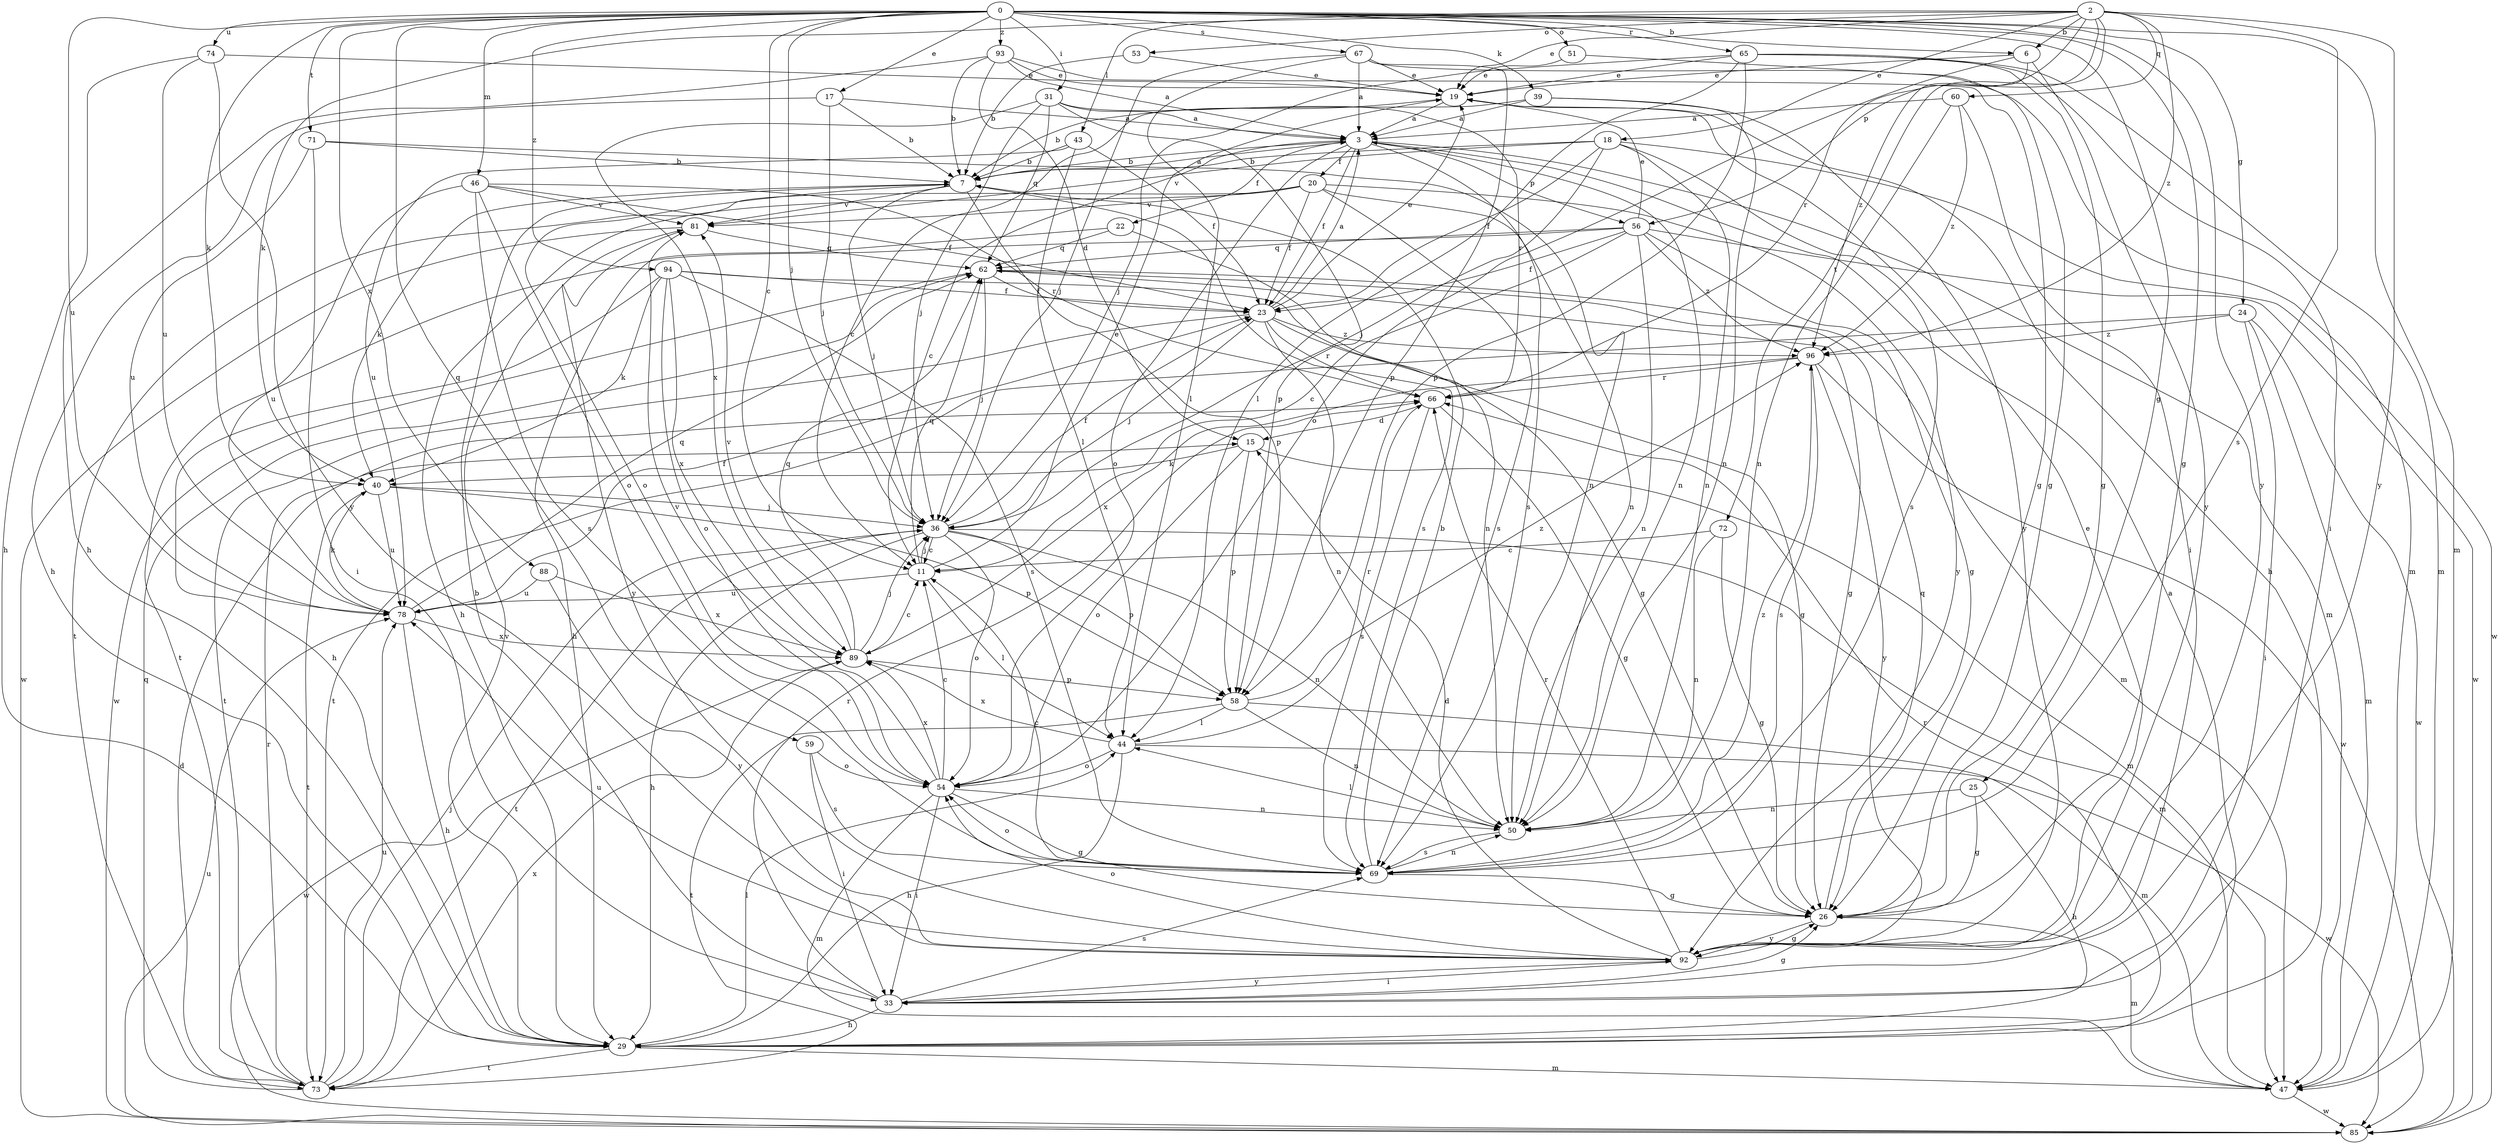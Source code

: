 strict digraph  {
0;
2;
3;
6;
7;
11;
15;
17;
18;
19;
20;
22;
23;
24;
25;
26;
29;
31;
33;
36;
39;
40;
43;
44;
46;
47;
50;
51;
53;
54;
56;
58;
59;
60;
62;
65;
66;
67;
69;
71;
72;
73;
74;
78;
81;
85;
88;
89;
92;
93;
94;
96;
0 -> 6  [label=b];
0 -> 11  [label=c];
0 -> 17  [label=e];
0 -> 24  [label=g];
0 -> 25  [label=g];
0 -> 26  [label=g];
0 -> 31  [label=i];
0 -> 36  [label=j];
0 -> 39  [label=k];
0 -> 40  [label=k];
0 -> 46  [label=m];
0 -> 47  [label=m];
0 -> 51  [label=o];
0 -> 59  [label=q];
0 -> 65  [label=r];
0 -> 67  [label=s];
0 -> 71  [label=t];
0 -> 74  [label=u];
0 -> 78  [label=u];
0 -> 88  [label=x];
0 -> 92  [label=y];
0 -> 93  [label=z];
0 -> 94  [label=z];
2 -> 6  [label=b];
2 -> 18  [label=e];
2 -> 19  [label=e];
2 -> 40  [label=k];
2 -> 43  [label=l];
2 -> 53  [label=o];
2 -> 56  [label=p];
2 -> 60  [label=q];
2 -> 66  [label=r];
2 -> 69  [label=s];
2 -> 72  [label=t];
2 -> 92  [label=y];
2 -> 96  [label=z];
3 -> 7  [label=b];
3 -> 11  [label=c];
3 -> 20  [label=f];
3 -> 22  [label=f];
3 -> 23  [label=f];
3 -> 47  [label=m];
3 -> 50  [label=n];
3 -> 54  [label=o];
3 -> 56  [label=p];
3 -> 69  [label=s];
6 -> 19  [label=e];
6 -> 54  [label=o];
6 -> 92  [label=y];
6 -> 96  [label=z];
7 -> 3  [label=a];
7 -> 36  [label=j];
7 -> 40  [label=k];
7 -> 54  [label=o];
7 -> 58  [label=p];
7 -> 69  [label=s];
7 -> 81  [label=v];
11 -> 19  [label=e];
11 -> 36  [label=j];
11 -> 44  [label=l];
11 -> 62  [label=q];
11 -> 78  [label=u];
15 -> 40  [label=k];
15 -> 47  [label=m];
15 -> 54  [label=o];
15 -> 58  [label=p];
17 -> 3  [label=a];
17 -> 7  [label=b];
17 -> 29  [label=h];
17 -> 36  [label=j];
18 -> 7  [label=b];
18 -> 23  [label=f];
18 -> 36  [label=j];
18 -> 50  [label=n];
18 -> 69  [label=s];
18 -> 81  [label=v];
18 -> 85  [label=w];
19 -> 3  [label=a];
19 -> 7  [label=b];
19 -> 29  [label=h];
20 -> 23  [label=f];
20 -> 29  [label=h];
20 -> 50  [label=n];
20 -> 69  [label=s];
20 -> 73  [label=t];
20 -> 81  [label=v];
20 -> 92  [label=y];
22 -> 29  [label=h];
22 -> 50  [label=n];
22 -> 62  [label=q];
23 -> 3  [label=a];
23 -> 19  [label=e];
23 -> 26  [label=g];
23 -> 36  [label=j];
23 -> 50  [label=n];
23 -> 66  [label=r];
23 -> 73  [label=t];
23 -> 96  [label=z];
24 -> 33  [label=i];
24 -> 47  [label=m];
24 -> 73  [label=t];
24 -> 85  [label=w];
24 -> 96  [label=z];
25 -> 26  [label=g];
25 -> 29  [label=h];
25 -> 50  [label=n];
26 -> 47  [label=m];
26 -> 62  [label=q];
26 -> 92  [label=y];
29 -> 3  [label=a];
29 -> 44  [label=l];
29 -> 47  [label=m];
29 -> 66  [label=r];
29 -> 73  [label=t];
29 -> 81  [label=v];
31 -> 3  [label=a];
31 -> 36  [label=j];
31 -> 58  [label=p];
31 -> 62  [label=q];
31 -> 66  [label=r];
31 -> 89  [label=x];
33 -> 7  [label=b];
33 -> 26  [label=g];
33 -> 29  [label=h];
33 -> 66  [label=r];
33 -> 69  [label=s];
33 -> 92  [label=y];
36 -> 11  [label=c];
36 -> 23  [label=f];
36 -> 29  [label=h];
36 -> 47  [label=m];
36 -> 50  [label=n];
36 -> 54  [label=o];
36 -> 58  [label=p];
36 -> 73  [label=t];
39 -> 3  [label=a];
39 -> 11  [label=c];
39 -> 50  [label=n];
39 -> 92  [label=y];
40 -> 36  [label=j];
40 -> 58  [label=p];
40 -> 73  [label=t];
40 -> 78  [label=u];
43 -> 7  [label=b];
43 -> 23  [label=f];
43 -> 44  [label=l];
43 -> 78  [label=u];
44 -> 29  [label=h];
44 -> 54  [label=o];
44 -> 66  [label=r];
44 -> 85  [label=w];
44 -> 89  [label=x];
46 -> 23  [label=f];
46 -> 54  [label=o];
46 -> 66  [label=r];
46 -> 69  [label=s];
46 -> 78  [label=u];
46 -> 81  [label=v];
47 -> 85  [label=w];
50 -> 44  [label=l];
50 -> 69  [label=s];
51 -> 19  [label=e];
51 -> 26  [label=g];
53 -> 7  [label=b];
53 -> 19  [label=e];
54 -> 11  [label=c];
54 -> 26  [label=g];
54 -> 33  [label=i];
54 -> 47  [label=m];
54 -> 50  [label=n];
54 -> 81  [label=v];
54 -> 89  [label=x];
56 -> 11  [label=c];
56 -> 19  [label=e];
56 -> 23  [label=f];
56 -> 26  [label=g];
56 -> 50  [label=n];
56 -> 62  [label=q];
56 -> 73  [label=t];
56 -> 85  [label=w];
56 -> 96  [label=z];
58 -> 44  [label=l];
58 -> 47  [label=m];
58 -> 50  [label=n];
58 -> 73  [label=t];
58 -> 96  [label=z];
59 -> 33  [label=i];
59 -> 54  [label=o];
59 -> 69  [label=s];
60 -> 3  [label=a];
60 -> 33  [label=i];
60 -> 50  [label=n];
60 -> 96  [label=z];
62 -> 23  [label=f];
62 -> 26  [label=g];
62 -> 36  [label=j];
62 -> 47  [label=m];
62 -> 85  [label=w];
65 -> 19  [label=e];
65 -> 26  [label=g];
65 -> 33  [label=i];
65 -> 36  [label=j];
65 -> 44  [label=l];
65 -> 47  [label=m];
65 -> 58  [label=p];
66 -> 15  [label=d];
66 -> 26  [label=g];
66 -> 69  [label=s];
67 -> 3  [label=a];
67 -> 19  [label=e];
67 -> 36  [label=j];
67 -> 44  [label=l];
67 -> 47  [label=m];
67 -> 58  [label=p];
69 -> 7  [label=b];
69 -> 11  [label=c];
69 -> 26  [label=g];
69 -> 50  [label=n];
69 -> 54  [label=o];
69 -> 96  [label=z];
71 -> 7  [label=b];
71 -> 33  [label=i];
71 -> 50  [label=n];
71 -> 78  [label=u];
72 -> 11  [label=c];
72 -> 26  [label=g];
72 -> 50  [label=n];
73 -> 15  [label=d];
73 -> 36  [label=j];
73 -> 62  [label=q];
73 -> 66  [label=r];
73 -> 78  [label=u];
73 -> 89  [label=x];
74 -> 19  [label=e];
74 -> 29  [label=h];
74 -> 78  [label=u];
74 -> 92  [label=y];
78 -> 23  [label=f];
78 -> 29  [label=h];
78 -> 40  [label=k];
78 -> 62  [label=q];
78 -> 89  [label=x];
81 -> 62  [label=q];
81 -> 85  [label=w];
81 -> 92  [label=y];
85 -> 78  [label=u];
88 -> 78  [label=u];
88 -> 89  [label=x];
88 -> 92  [label=y];
89 -> 11  [label=c];
89 -> 36  [label=j];
89 -> 58  [label=p];
89 -> 62  [label=q];
89 -> 81  [label=v];
89 -> 85  [label=w];
92 -> 15  [label=d];
92 -> 19  [label=e];
92 -> 26  [label=g];
92 -> 33  [label=i];
92 -> 54  [label=o];
92 -> 66  [label=r];
92 -> 78  [label=u];
93 -> 3  [label=a];
93 -> 7  [label=b];
93 -> 15  [label=d];
93 -> 19  [label=e];
93 -> 26  [label=g];
93 -> 29  [label=h];
94 -> 23  [label=f];
94 -> 26  [label=g];
94 -> 29  [label=h];
94 -> 40  [label=k];
94 -> 54  [label=o];
94 -> 69  [label=s];
94 -> 89  [label=x];
96 -> 66  [label=r];
96 -> 69  [label=s];
96 -> 85  [label=w];
96 -> 89  [label=x];
96 -> 92  [label=y];
}
